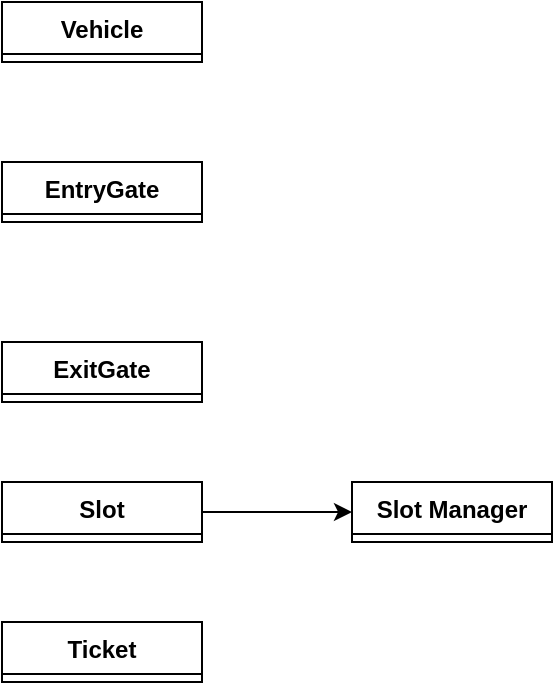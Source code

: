 <mxfile version="22.1.22" type="embed">
  <diagram name="Page-1" id="PHWy3bmyiJImaS2_uT6L">
    <mxGraphModel dx="826" dy="824" grid="1" gridSize="10" guides="1" tooltips="1" connect="1" arrows="1" fold="1" page="1" pageScale="1" pageWidth="850" pageHeight="1100" math="0" shadow="0">
      <root>
        <mxCell id="0" />
        <mxCell id="1" parent="0" />
        <mxCell id="AkVCCN262qjI_9riQCEn-1" value="Vehicle" style="swimlane;fontStyle=1;align=center;verticalAlign=top;childLayout=stackLayout;horizontal=1;startSize=26;horizontalStack=0;resizeParent=1;resizeParentMax=0;resizeLast=0;collapsible=1;marginBottom=0;whiteSpace=wrap;html=1;" parent="1" vertex="1" collapsed="1">
          <mxGeometry x="150" y="160" width="100" height="30" as="geometry">
            <mxRectangle x="150" y="160" width="190" height="86" as="alternateBounds" />
          </mxGeometry>
        </mxCell>
        <mxCell id="AkVCCN262qjI_9riQCEn-2" value="+ field: type" style="text;strokeColor=none;fillColor=none;align=left;verticalAlign=top;spacingLeft=4;spacingRight=4;overflow=hidden;rotatable=0;points=[[0,0.5],[1,0.5]];portConstraint=eastwest;whiteSpace=wrap;html=1;" parent="AkVCCN262qjI_9riQCEn-1" vertex="1">
          <mxGeometry y="26" width="190" height="26" as="geometry" />
        </mxCell>
        <mxCell id="AkVCCN262qjI_9riQCEn-3" value="" style="line;strokeWidth=1;fillColor=none;align=left;verticalAlign=middle;spacingTop=-1;spacingLeft=3;spacingRight=3;rotatable=0;labelPosition=right;points=[];portConstraint=eastwest;strokeColor=inherit;" parent="AkVCCN262qjI_9riQCEn-1" vertex="1">
          <mxGeometry y="52" width="190" height="8" as="geometry" />
        </mxCell>
        <mxCell id="AkVCCN262qjI_9riQCEn-4" value="+ method(type): type" style="text;strokeColor=none;fillColor=none;align=left;verticalAlign=top;spacingLeft=4;spacingRight=4;overflow=hidden;rotatable=0;points=[[0,0.5],[1,0.5]];portConstraint=eastwest;whiteSpace=wrap;html=1;" parent="AkVCCN262qjI_9riQCEn-1" vertex="1">
          <mxGeometry y="60" width="190" height="26" as="geometry" />
        </mxCell>
        <mxCell id="AkVCCN262qjI_9riQCEn-5" value="EntryGate" style="swimlane;fontStyle=1;align=center;verticalAlign=top;childLayout=stackLayout;horizontal=1;startSize=26;horizontalStack=0;resizeParent=1;resizeParentMax=0;resizeLast=0;collapsible=1;marginBottom=0;whiteSpace=wrap;html=1;" parent="1" vertex="1" collapsed="1">
          <mxGeometry x="150" y="240" width="100" height="30" as="geometry">
            <mxRectangle x="150" y="160" width="190" height="86" as="alternateBounds" />
          </mxGeometry>
        </mxCell>
        <mxCell id="AkVCCN262qjI_9riQCEn-6" value="+ field: type" style="text;strokeColor=none;fillColor=none;align=left;verticalAlign=top;spacingLeft=4;spacingRight=4;overflow=hidden;rotatable=0;points=[[0,0.5],[1,0.5]];portConstraint=eastwest;whiteSpace=wrap;html=1;" parent="AkVCCN262qjI_9riQCEn-5" vertex="1">
          <mxGeometry y="26" width="190" height="26" as="geometry" />
        </mxCell>
        <mxCell id="AkVCCN262qjI_9riQCEn-7" value="" style="line;strokeWidth=1;fillColor=none;align=left;verticalAlign=middle;spacingTop=-1;spacingLeft=3;spacingRight=3;rotatable=0;labelPosition=right;points=[];portConstraint=eastwest;strokeColor=inherit;" parent="AkVCCN262qjI_9riQCEn-5" vertex="1">
          <mxGeometry y="52" width="190" height="8" as="geometry" />
        </mxCell>
        <mxCell id="AkVCCN262qjI_9riQCEn-8" value="+ method(type): type" style="text;strokeColor=none;fillColor=none;align=left;verticalAlign=top;spacingLeft=4;spacingRight=4;overflow=hidden;rotatable=0;points=[[0,0.5],[1,0.5]];portConstraint=eastwest;whiteSpace=wrap;html=1;" parent="AkVCCN262qjI_9riQCEn-5" vertex="1">
          <mxGeometry y="60" width="190" height="26" as="geometry" />
        </mxCell>
        <mxCell id="AkVCCN262qjI_9riQCEn-9" value="ExitGate" style="swimlane;fontStyle=1;align=center;verticalAlign=top;childLayout=stackLayout;horizontal=1;startSize=26;horizontalStack=0;resizeParent=1;resizeParentMax=0;resizeLast=0;collapsible=1;marginBottom=0;whiteSpace=wrap;html=1;" parent="1" vertex="1" collapsed="1">
          <mxGeometry x="150" y="330" width="100" height="30" as="geometry">
            <mxRectangle x="150" y="160" width="190" height="86" as="alternateBounds" />
          </mxGeometry>
        </mxCell>
        <mxCell id="AkVCCN262qjI_9riQCEn-10" value="+ field: type" style="text;strokeColor=none;fillColor=none;align=left;verticalAlign=top;spacingLeft=4;spacingRight=4;overflow=hidden;rotatable=0;points=[[0,0.5],[1,0.5]];portConstraint=eastwest;whiteSpace=wrap;html=1;" parent="AkVCCN262qjI_9riQCEn-9" vertex="1">
          <mxGeometry y="26" width="190" height="26" as="geometry" />
        </mxCell>
        <mxCell id="AkVCCN262qjI_9riQCEn-11" value="" style="line;strokeWidth=1;fillColor=none;align=left;verticalAlign=middle;spacingTop=-1;spacingLeft=3;spacingRight=3;rotatable=0;labelPosition=right;points=[];portConstraint=eastwest;strokeColor=inherit;" parent="AkVCCN262qjI_9riQCEn-9" vertex="1">
          <mxGeometry y="52" width="190" height="8" as="geometry" />
        </mxCell>
        <mxCell id="AkVCCN262qjI_9riQCEn-12" value="+ method(type): type" style="text;strokeColor=none;fillColor=none;align=left;verticalAlign=top;spacingLeft=4;spacingRight=4;overflow=hidden;rotatable=0;points=[[0,0.5],[1,0.5]];portConstraint=eastwest;whiteSpace=wrap;html=1;" parent="AkVCCN262qjI_9riQCEn-9" vertex="1">
          <mxGeometry y="60" width="190" height="26" as="geometry" />
        </mxCell>
        <mxCell id="7" style="edgeStyle=orthogonalEdgeStyle;rounded=0;orthogonalLoop=1;jettySize=auto;html=1;entryX=0;entryY=0.5;entryDx=0;entryDy=0;" edge="1" parent="1" source="AkVCCN262qjI_9riQCEn-13" target="2">
          <mxGeometry relative="1" as="geometry" />
        </mxCell>
        <mxCell id="AkVCCN262qjI_9riQCEn-13" value="Slot" style="swimlane;fontStyle=1;align=center;verticalAlign=top;childLayout=stackLayout;horizontal=1;startSize=26;horizontalStack=0;resizeParent=1;resizeParentMax=0;resizeLast=0;collapsible=1;marginBottom=0;whiteSpace=wrap;html=1;" parent="1" vertex="1" collapsed="1">
          <mxGeometry x="150" y="400" width="100" height="30" as="geometry">
            <mxRectangle x="150" y="160" width="190" height="86" as="alternateBounds" />
          </mxGeometry>
        </mxCell>
        <mxCell id="AkVCCN262qjI_9riQCEn-14" value="+ field: type" style="text;strokeColor=none;fillColor=none;align=left;verticalAlign=top;spacingLeft=4;spacingRight=4;overflow=hidden;rotatable=0;points=[[0,0.5],[1,0.5]];portConstraint=eastwest;whiteSpace=wrap;html=1;" parent="AkVCCN262qjI_9riQCEn-13" vertex="1">
          <mxGeometry y="26" width="190" height="26" as="geometry" />
        </mxCell>
        <mxCell id="AkVCCN262qjI_9riQCEn-15" value="" style="line;strokeWidth=1;fillColor=none;align=left;verticalAlign=middle;spacingTop=-1;spacingLeft=3;spacingRight=3;rotatable=0;labelPosition=right;points=[];portConstraint=eastwest;strokeColor=inherit;" parent="AkVCCN262qjI_9riQCEn-13" vertex="1">
          <mxGeometry y="52" width="190" height="8" as="geometry" />
        </mxCell>
        <mxCell id="AkVCCN262qjI_9riQCEn-16" value="+ method(type): type" style="text;strokeColor=none;fillColor=none;align=left;verticalAlign=top;spacingLeft=4;spacingRight=4;overflow=hidden;rotatable=0;points=[[0,0.5],[1,0.5]];portConstraint=eastwest;whiteSpace=wrap;html=1;" parent="AkVCCN262qjI_9riQCEn-13" vertex="1">
          <mxGeometry y="60" width="190" height="26" as="geometry" />
        </mxCell>
        <mxCell id="AkVCCN262qjI_9riQCEn-17" value="Ticket" style="swimlane;fontStyle=1;align=center;verticalAlign=top;childLayout=stackLayout;horizontal=1;startSize=26;horizontalStack=0;resizeParent=1;resizeParentMax=0;resizeLast=0;collapsible=1;marginBottom=0;whiteSpace=wrap;html=1;" parent="1" vertex="1" collapsed="1">
          <mxGeometry x="150" y="470" width="100" height="30" as="geometry">
            <mxRectangle x="150" y="160" width="190" height="86" as="alternateBounds" />
          </mxGeometry>
        </mxCell>
        <mxCell id="AkVCCN262qjI_9riQCEn-18" value="+ field: type" style="text;strokeColor=none;fillColor=none;align=left;verticalAlign=top;spacingLeft=4;spacingRight=4;overflow=hidden;rotatable=0;points=[[0,0.5],[1,0.5]];portConstraint=eastwest;whiteSpace=wrap;html=1;" parent="AkVCCN262qjI_9riQCEn-17" vertex="1">
          <mxGeometry y="26" width="190" height="26" as="geometry" />
        </mxCell>
        <mxCell id="AkVCCN262qjI_9riQCEn-19" value="" style="line;strokeWidth=1;fillColor=none;align=left;verticalAlign=middle;spacingTop=-1;spacingLeft=3;spacingRight=3;rotatable=0;labelPosition=right;points=[];portConstraint=eastwest;strokeColor=inherit;" parent="AkVCCN262qjI_9riQCEn-17" vertex="1">
          <mxGeometry y="52" width="190" height="8" as="geometry" />
        </mxCell>
        <mxCell id="AkVCCN262qjI_9riQCEn-20" value="+ method(type): type" style="text;strokeColor=none;fillColor=none;align=left;verticalAlign=top;spacingLeft=4;spacingRight=4;overflow=hidden;rotatable=0;points=[[0,0.5],[1,0.5]];portConstraint=eastwest;whiteSpace=wrap;html=1;" parent="AkVCCN262qjI_9riQCEn-17" vertex="1">
          <mxGeometry y="60" width="190" height="26" as="geometry" />
        </mxCell>
        <mxCell id="2" value="Slot Manager" style="swimlane;fontStyle=1;align=center;verticalAlign=top;childLayout=stackLayout;horizontal=1;startSize=26;horizontalStack=0;resizeParent=1;resizeParentMax=0;resizeLast=0;collapsible=1;marginBottom=0;whiteSpace=wrap;html=1;" vertex="1" collapsed="1" parent="1">
          <mxGeometry x="325" y="400" width="100" height="30" as="geometry">
            <mxRectangle x="150" y="160" width="190" height="86" as="alternateBounds" />
          </mxGeometry>
        </mxCell>
        <mxCell id="3" value="+ field: type" style="text;strokeColor=none;fillColor=none;align=left;verticalAlign=top;spacingLeft=4;spacingRight=4;overflow=hidden;rotatable=0;points=[[0,0.5],[1,0.5]];portConstraint=eastwest;whiteSpace=wrap;html=1;" vertex="1" parent="2">
          <mxGeometry y="26" width="190" height="26" as="geometry" />
        </mxCell>
        <mxCell id="4" value="" style="line;strokeWidth=1;fillColor=none;align=left;verticalAlign=middle;spacingTop=-1;spacingLeft=3;spacingRight=3;rotatable=0;labelPosition=right;points=[];portConstraint=eastwest;strokeColor=inherit;" vertex="1" parent="2">
          <mxGeometry y="52" width="190" height="8" as="geometry" />
        </mxCell>
        <mxCell id="5" value="+ method(type): type" style="text;strokeColor=none;fillColor=none;align=left;verticalAlign=top;spacingLeft=4;spacingRight=4;overflow=hidden;rotatable=0;points=[[0,0.5],[1,0.5]];portConstraint=eastwest;whiteSpace=wrap;html=1;" vertex="1" parent="2">
          <mxGeometry y="60" width="190" height="26" as="geometry" />
        </mxCell>
      </root>
    </mxGraphModel>
  </diagram>
</mxfile>

